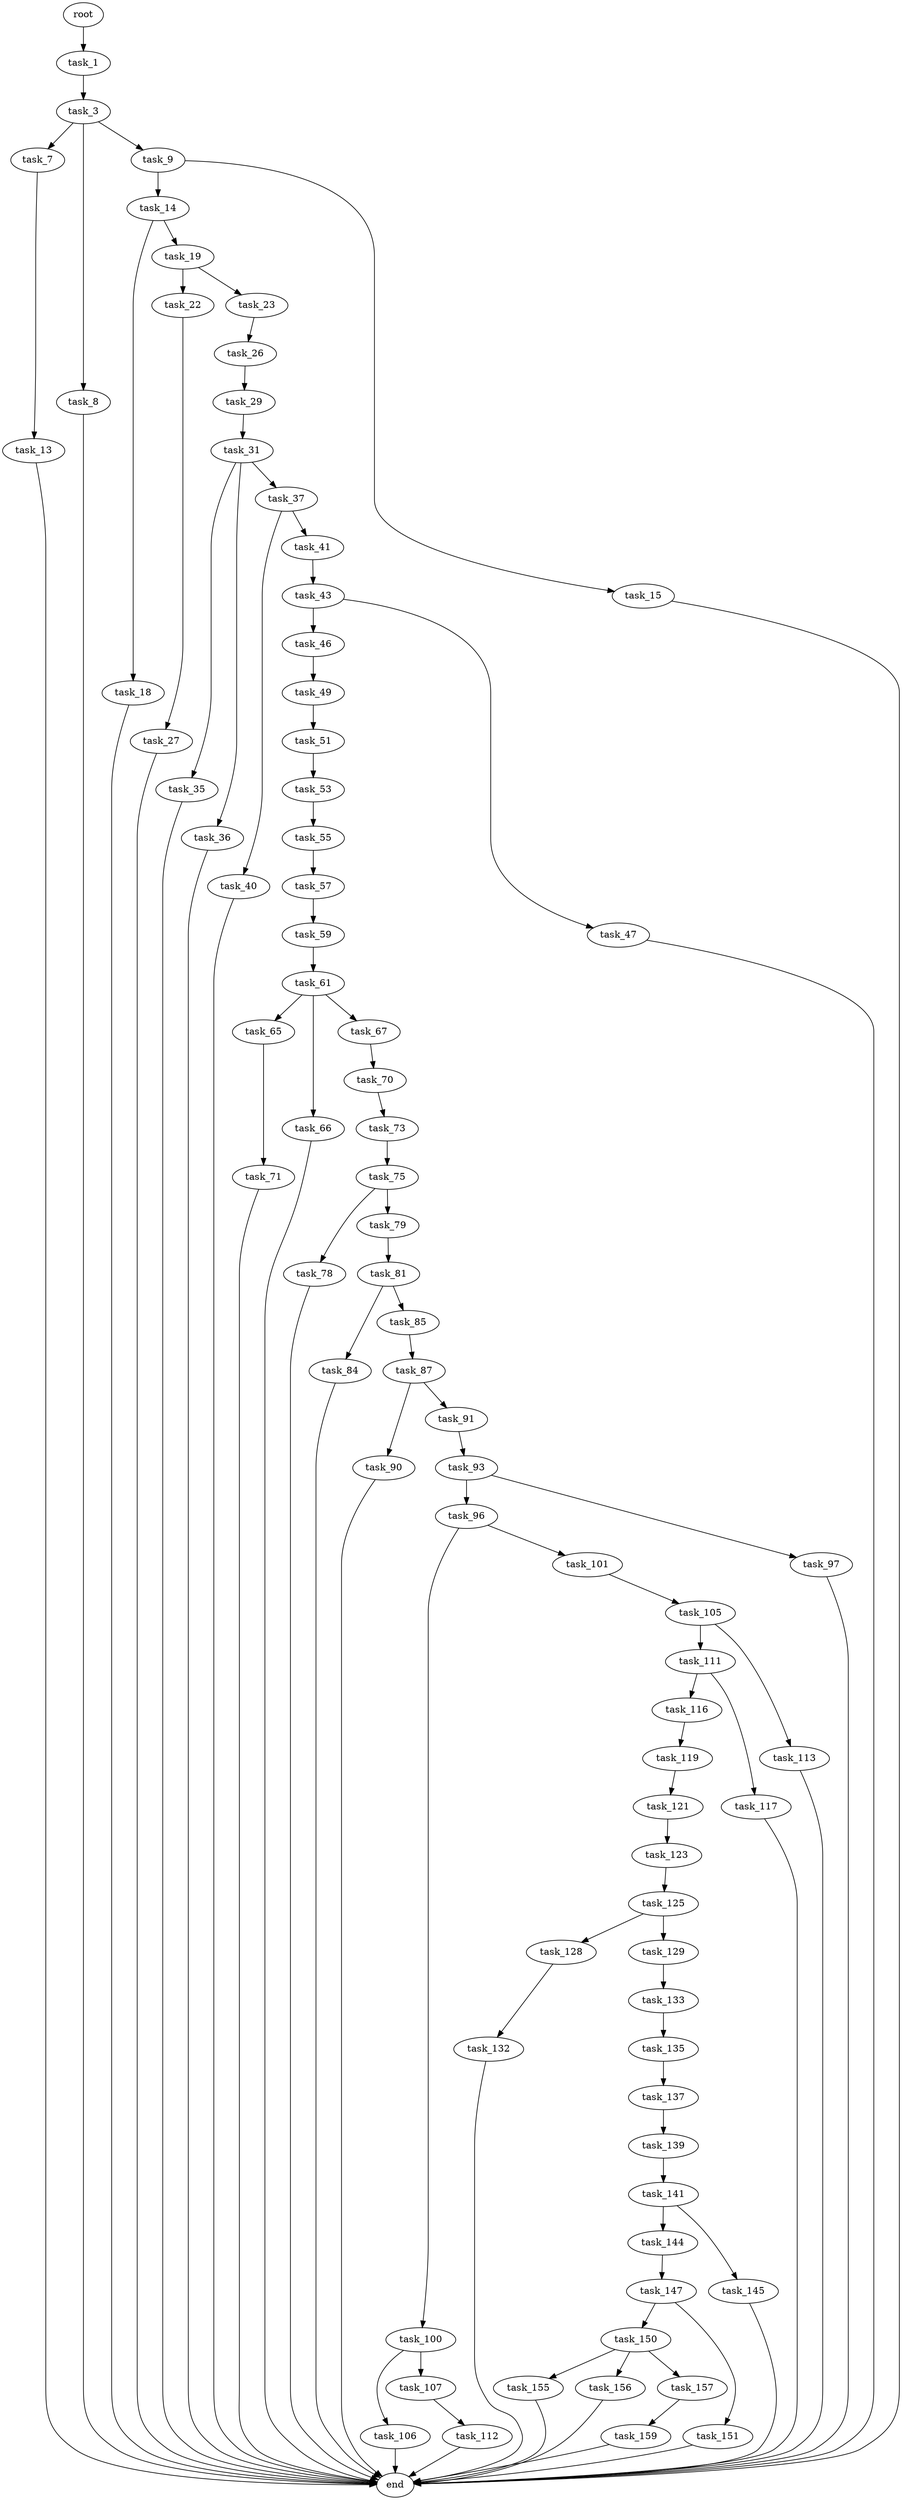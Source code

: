 digraph G {
  root [size="0.000000"];
  task_1 [size="231928233984.000000"];
  task_3 [size="1121594337482.000000"];
  task_7 [size="440606980.000000"];
  task_8 [size="1073741824000.000000"];
  task_9 [size="191204787116.000000"];
  task_13 [size="27371555461.000000"];
  end [size="0.000000"];
  task_14 [size="29506939728.000000"];
  task_15 [size="28991029248.000000"];
  task_18 [size="106134258829.000000"];
  task_19 [size="368293445632.000000"];
  task_22 [size="1073741824000.000000"];
  task_23 [size="782757789696.000000"];
  task_27 [size="5878861119.000000"];
  task_26 [size="94036906717.000000"];
  task_29 [size="670799325274.000000"];
  task_31 [size="3267595314.000000"];
  task_35 [size="703315998.000000"];
  task_36 [size="3376989414.000000"];
  task_37 [size="64133262672.000000"];
  task_40 [size="24029564573.000000"];
  task_41 [size="63398939796.000000"];
  task_43 [size="711317903563.000000"];
  task_46 [size="8589934592.000000"];
  task_47 [size="32139924323.000000"];
  task_49 [size="18908281998.000000"];
  task_51 [size="1073741824000.000000"];
  task_53 [size="782757789696.000000"];
  task_55 [size="231928233984.000000"];
  task_57 [size="609544575744.000000"];
  task_59 [size="368293445632.000000"];
  task_61 [size="3051268456.000000"];
  task_65 [size="158734525856.000000"];
  task_66 [size="64171872135.000000"];
  task_67 [size="601777743970.000000"];
  task_71 [size="8589934592.000000"];
  task_70 [size="368293445632.000000"];
  task_73 [size="10683970336.000000"];
  task_75 [size="21128153148.000000"];
  task_78 [size="1132573681557.000000"];
  task_79 [size="10141112600.000000"];
  task_81 [size="22207669534.000000"];
  task_84 [size="18937531513.000000"];
  task_85 [size="782757789696.000000"];
  task_87 [size="337298234468.000000"];
  task_90 [size="15544080634.000000"];
  task_91 [size="23967006775.000000"];
  task_93 [size="19782301028.000000"];
  task_96 [size="34175069954.000000"];
  task_97 [size="134217728000.000000"];
  task_100 [size="68719476736.000000"];
  task_101 [size="231928233984.000000"];
  task_106 [size="15637069415.000000"];
  task_107 [size="549755813888.000000"];
  task_105 [size="36296180950.000000"];
  task_111 [size="1073741824000.000000"];
  task_113 [size="68719476736.000000"];
  task_112 [size="8589934592.000000"];
  task_116 [size="157440252252.000000"];
  task_117 [size="520537665024.000000"];
  task_119 [size="12098721718.000000"];
  task_121 [size="1073741824000.000000"];
  task_123 [size="134217728000.000000"];
  task_125 [size="190978729852.000000"];
  task_128 [size="41338556304.000000"];
  task_129 [size="68719476736.000000"];
  task_132 [size="1073741824000.000000"];
  task_133 [size="8589934592.000000"];
  task_135 [size="49251699116.000000"];
  task_137 [size="231928233984.000000"];
  task_139 [size="1073741824000.000000"];
  task_141 [size="368293445632.000000"];
  task_144 [size="76023047885.000000"];
  task_145 [size="21329908546.000000"];
  task_147 [size="12368650835.000000"];
  task_150 [size="12002827977.000000"];
  task_151 [size="318870145926.000000"];
  task_155 [size="20201185250.000000"];
  task_156 [size="549755813888.000000"];
  task_157 [size="7169874841.000000"];
  task_159 [size="682881867353.000000"];

  root -> task_1 [size="1.000000"];
  task_1 -> task_3 [size="301989888.000000"];
  task_3 -> task_7 [size="838860800.000000"];
  task_3 -> task_8 [size="838860800.000000"];
  task_3 -> task_9 [size="838860800.000000"];
  task_7 -> task_13 [size="33554432.000000"];
  task_8 -> end [size="1.000000"];
  task_9 -> task_14 [size="301989888.000000"];
  task_9 -> task_15 [size="301989888.000000"];
  task_13 -> end [size="1.000000"];
  task_14 -> task_18 [size="838860800.000000"];
  task_14 -> task_19 [size="838860800.000000"];
  task_15 -> end [size="1.000000"];
  task_18 -> end [size="1.000000"];
  task_19 -> task_22 [size="411041792.000000"];
  task_19 -> task_23 [size="411041792.000000"];
  task_22 -> task_27 [size="838860800.000000"];
  task_23 -> task_26 [size="679477248.000000"];
  task_27 -> end [size="1.000000"];
  task_26 -> task_29 [size="75497472.000000"];
  task_29 -> task_31 [size="411041792.000000"];
  task_31 -> task_35 [size="301989888.000000"];
  task_31 -> task_36 [size="301989888.000000"];
  task_31 -> task_37 [size="301989888.000000"];
  task_35 -> end [size="1.000000"];
  task_36 -> end [size="1.000000"];
  task_37 -> task_40 [size="134217728.000000"];
  task_37 -> task_41 [size="134217728.000000"];
  task_40 -> end [size="1.000000"];
  task_41 -> task_43 [size="134217728.000000"];
  task_43 -> task_46 [size="838860800.000000"];
  task_43 -> task_47 [size="838860800.000000"];
  task_46 -> task_49 [size="33554432.000000"];
  task_47 -> end [size="1.000000"];
  task_49 -> task_51 [size="536870912.000000"];
  task_51 -> task_53 [size="838860800.000000"];
  task_53 -> task_55 [size="679477248.000000"];
  task_55 -> task_57 [size="301989888.000000"];
  task_57 -> task_59 [size="536870912.000000"];
  task_59 -> task_61 [size="411041792.000000"];
  task_61 -> task_65 [size="134217728.000000"];
  task_61 -> task_66 [size="134217728.000000"];
  task_61 -> task_67 [size="134217728.000000"];
  task_65 -> task_71 [size="209715200.000000"];
  task_66 -> end [size="1.000000"];
  task_67 -> task_70 [size="679477248.000000"];
  task_71 -> end [size="1.000000"];
  task_70 -> task_73 [size="411041792.000000"];
  task_73 -> task_75 [size="536870912.000000"];
  task_75 -> task_78 [size="33554432.000000"];
  task_75 -> task_79 [size="33554432.000000"];
  task_78 -> end [size="1.000000"];
  task_79 -> task_81 [size="411041792.000000"];
  task_81 -> task_84 [size="411041792.000000"];
  task_81 -> task_85 [size="411041792.000000"];
  task_84 -> end [size="1.000000"];
  task_85 -> task_87 [size="679477248.000000"];
  task_87 -> task_90 [size="536870912.000000"];
  task_87 -> task_91 [size="536870912.000000"];
  task_90 -> end [size="1.000000"];
  task_91 -> task_93 [size="411041792.000000"];
  task_93 -> task_96 [size="838860800.000000"];
  task_93 -> task_97 [size="838860800.000000"];
  task_96 -> task_100 [size="536870912.000000"];
  task_96 -> task_101 [size="536870912.000000"];
  task_97 -> end [size="1.000000"];
  task_100 -> task_106 [size="134217728.000000"];
  task_100 -> task_107 [size="134217728.000000"];
  task_101 -> task_105 [size="301989888.000000"];
  task_106 -> end [size="1.000000"];
  task_107 -> task_112 [size="536870912.000000"];
  task_105 -> task_111 [size="838860800.000000"];
  task_105 -> task_113 [size="838860800.000000"];
  task_111 -> task_116 [size="838860800.000000"];
  task_111 -> task_117 [size="838860800.000000"];
  task_113 -> end [size="1.000000"];
  task_112 -> end [size="1.000000"];
  task_116 -> task_119 [size="134217728.000000"];
  task_117 -> end [size="1.000000"];
  task_119 -> task_121 [size="33554432.000000"];
  task_121 -> task_123 [size="838860800.000000"];
  task_123 -> task_125 [size="209715200.000000"];
  task_125 -> task_128 [size="411041792.000000"];
  task_125 -> task_129 [size="411041792.000000"];
  task_128 -> task_132 [size="134217728.000000"];
  task_129 -> task_133 [size="134217728.000000"];
  task_132 -> end [size="1.000000"];
  task_133 -> task_135 [size="33554432.000000"];
  task_135 -> task_137 [size="838860800.000000"];
  task_137 -> task_139 [size="301989888.000000"];
  task_139 -> task_141 [size="838860800.000000"];
  task_141 -> task_144 [size="411041792.000000"];
  task_141 -> task_145 [size="411041792.000000"];
  task_144 -> task_147 [size="75497472.000000"];
  task_145 -> end [size="1.000000"];
  task_147 -> task_150 [size="301989888.000000"];
  task_147 -> task_151 [size="301989888.000000"];
  task_150 -> task_155 [size="33554432.000000"];
  task_150 -> task_156 [size="33554432.000000"];
  task_150 -> task_157 [size="33554432.000000"];
  task_151 -> end [size="1.000000"];
  task_155 -> end [size="1.000000"];
  task_156 -> end [size="1.000000"];
  task_157 -> task_159 [size="301989888.000000"];
  task_159 -> end [size="1.000000"];
}
